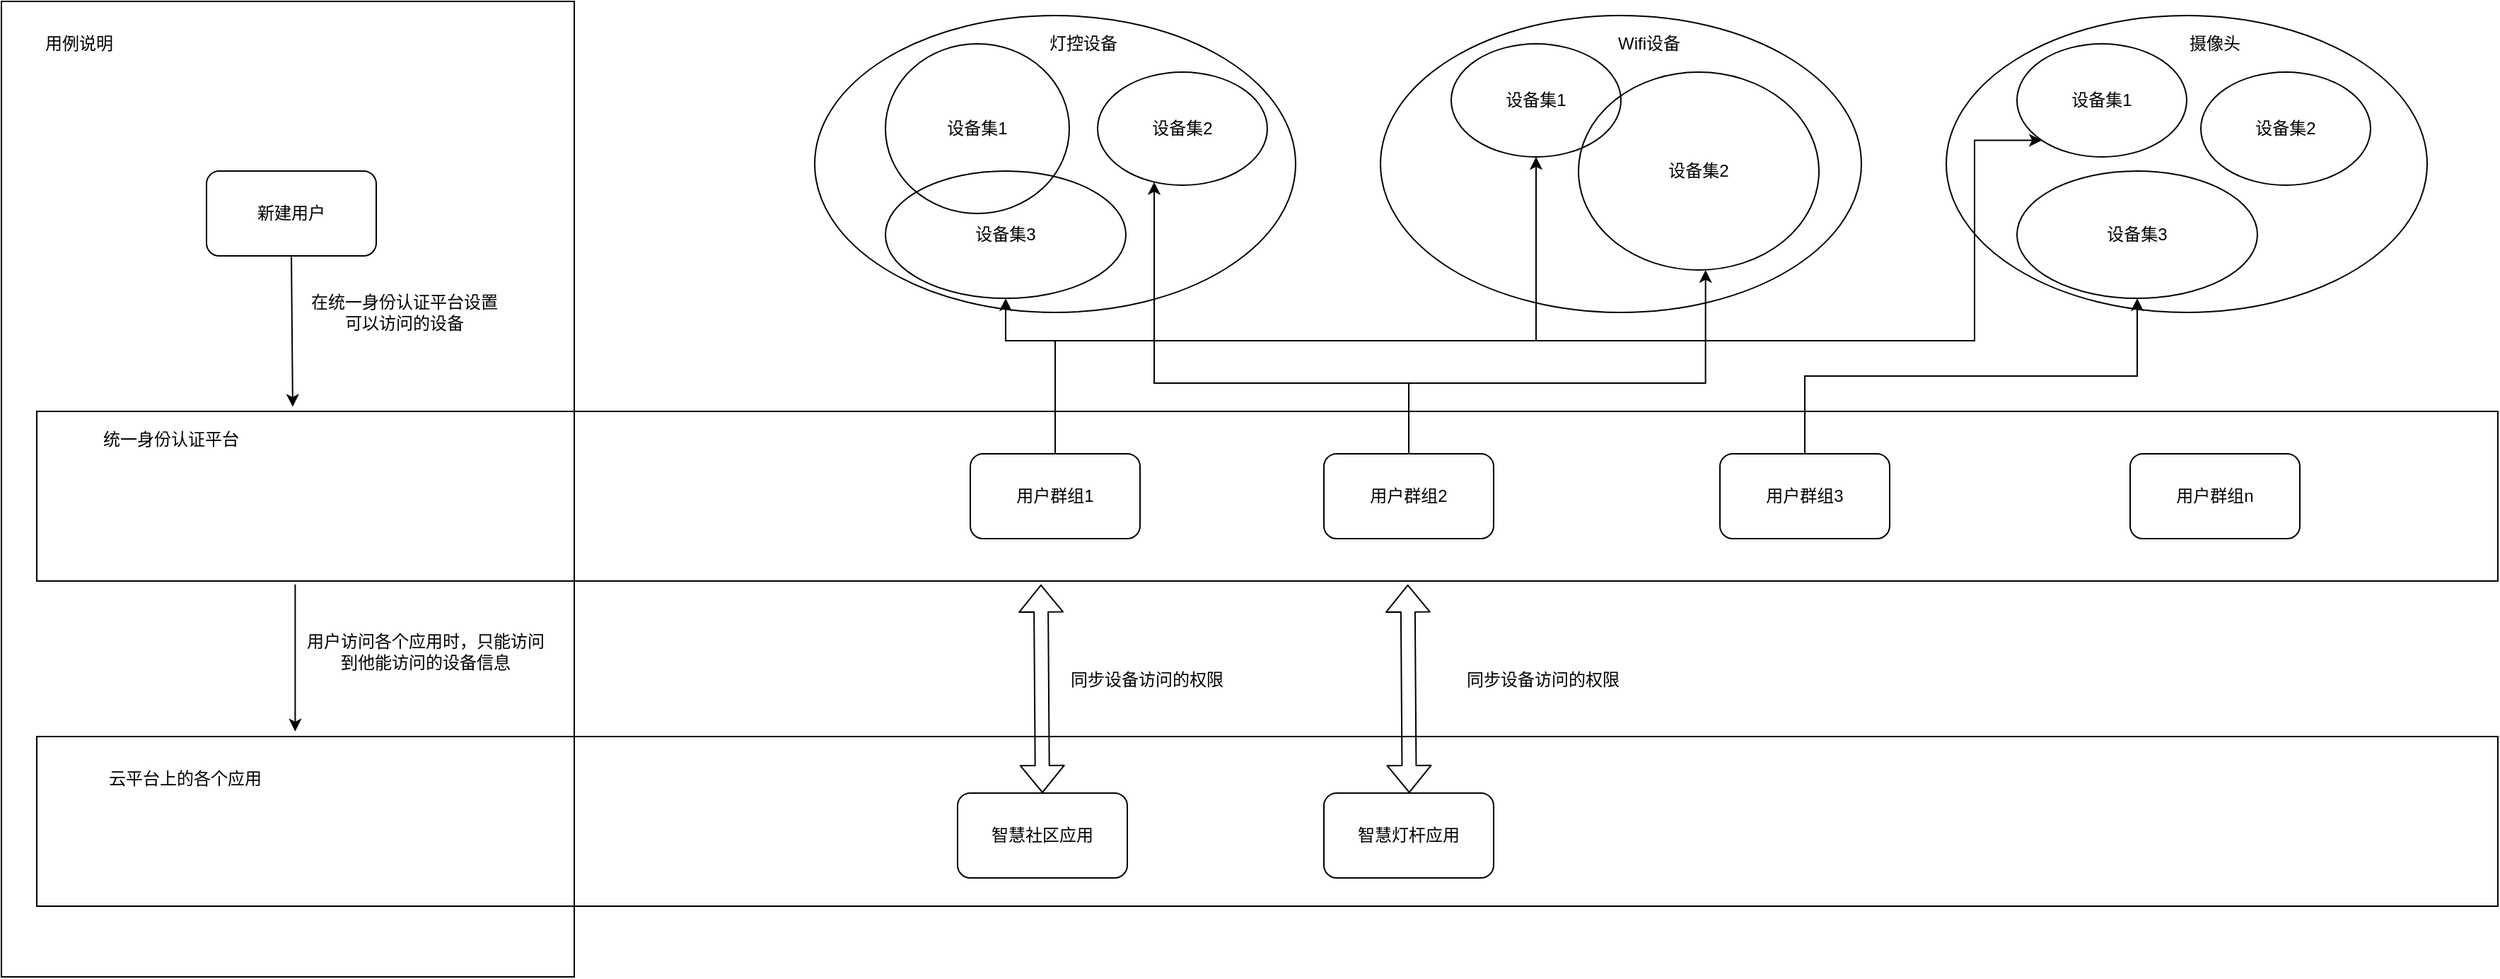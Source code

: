 <mxfile version="14.9.3" type="github">
  <diagram id="m5c8QIhB4_5hhPuWgGWi" name="Page-1">
    <mxGraphModel dx="2979" dy="830" grid="1" gridSize="10" guides="1" tooltips="1" connect="1" arrows="1" fold="1" page="1" pageScale="1" pageWidth="850" pageHeight="1100" math="0" shadow="0">
      <root>
        <mxCell id="0" />
        <mxCell id="1" parent="0" />
        <mxCell id="UI9DF7ZkgImTVSZ9xoxi-1" value="" style="ellipse;whiteSpace=wrap;html=1;" vertex="1" parent="1">
          <mxGeometry x="90" y="160" width="340" height="210" as="geometry" />
        </mxCell>
        <mxCell id="UI9DF7ZkgImTVSZ9xoxi-2" value="设备集1" style="ellipse;whiteSpace=wrap;html=1;" vertex="1" parent="1">
          <mxGeometry x="140" y="180" width="130" height="120" as="geometry" />
        </mxCell>
        <mxCell id="UI9DF7ZkgImTVSZ9xoxi-3" value="设备集2" style="ellipse;whiteSpace=wrap;html=1;" vertex="1" parent="1">
          <mxGeometry x="290" y="200" width="120" height="80" as="geometry" />
        </mxCell>
        <mxCell id="UI9DF7ZkgImTVSZ9xoxi-4" value="设备集3" style="ellipse;whiteSpace=wrap;html=1;fillColor=none;" vertex="1" parent="1">
          <mxGeometry x="140" y="270" width="170" height="90" as="geometry" />
        </mxCell>
        <mxCell id="UI9DF7ZkgImTVSZ9xoxi-5" value="灯控设备" style="text;html=1;strokeColor=none;fillColor=none;align=center;verticalAlign=middle;whiteSpace=wrap;rounded=0;" vertex="1" parent="1">
          <mxGeometry x="250" y="170" width="60" height="20" as="geometry" />
        </mxCell>
        <mxCell id="UI9DF7ZkgImTVSZ9xoxi-6" value="" style="ellipse;whiteSpace=wrap;html=1;" vertex="1" parent="1">
          <mxGeometry x="490" y="160" width="340" height="210" as="geometry" />
        </mxCell>
        <mxCell id="UI9DF7ZkgImTVSZ9xoxi-7" value="设备集1" style="ellipse;whiteSpace=wrap;html=1;" vertex="1" parent="1">
          <mxGeometry x="540" y="180" width="120" height="80" as="geometry" />
        </mxCell>
        <mxCell id="UI9DF7ZkgImTVSZ9xoxi-8" value="设备集2" style="ellipse;whiteSpace=wrap;html=1;fillColor=none;" vertex="1" parent="1">
          <mxGeometry x="630" y="200" width="170" height="140" as="geometry" />
        </mxCell>
        <mxCell id="UI9DF7ZkgImTVSZ9xoxi-10" value="Wifi设备" style="text;html=1;strokeColor=none;fillColor=none;align=center;verticalAlign=middle;whiteSpace=wrap;rounded=0;" vertex="1" parent="1">
          <mxGeometry x="650" y="170" width="60" height="20" as="geometry" />
        </mxCell>
        <mxCell id="UI9DF7ZkgImTVSZ9xoxi-11" value="" style="ellipse;whiteSpace=wrap;html=1;" vertex="1" parent="1">
          <mxGeometry x="890" y="160" width="340" height="210" as="geometry" />
        </mxCell>
        <mxCell id="UI9DF7ZkgImTVSZ9xoxi-12" value="设备集1" style="ellipse;whiteSpace=wrap;html=1;" vertex="1" parent="1">
          <mxGeometry x="940" y="180" width="120" height="80" as="geometry" />
        </mxCell>
        <mxCell id="UI9DF7ZkgImTVSZ9xoxi-13" value="设备集2" style="ellipse;whiteSpace=wrap;html=1;" vertex="1" parent="1">
          <mxGeometry x="1070" y="200" width="120" height="80" as="geometry" />
        </mxCell>
        <mxCell id="UI9DF7ZkgImTVSZ9xoxi-14" value="设备集3" style="ellipse;whiteSpace=wrap;html=1;" vertex="1" parent="1">
          <mxGeometry x="940" y="270" width="170" height="90" as="geometry" />
        </mxCell>
        <mxCell id="UI9DF7ZkgImTVSZ9xoxi-15" value="摄像头" style="text;html=1;strokeColor=none;fillColor=none;align=center;verticalAlign=middle;whiteSpace=wrap;rounded=0;" vertex="1" parent="1">
          <mxGeometry x="1050" y="170" width="60" height="20" as="geometry" />
        </mxCell>
        <mxCell id="UI9DF7ZkgImTVSZ9xoxi-16" value="" style="rounded=0;whiteSpace=wrap;html=1;" vertex="1" parent="1">
          <mxGeometry x="-460" y="440" width="1740" height="120" as="geometry" />
        </mxCell>
        <mxCell id="UI9DF7ZkgImTVSZ9xoxi-19" style="edgeStyle=orthogonalEdgeStyle;rounded=0;orthogonalLoop=1;jettySize=auto;html=1;exitX=0.5;exitY=0;exitDx=0;exitDy=0;" edge="1" parent="1" source="UI9DF7ZkgImTVSZ9xoxi-17" target="UI9DF7ZkgImTVSZ9xoxi-4">
          <mxGeometry relative="1" as="geometry">
            <Array as="points">
              <mxPoint x="260" y="390" />
              <mxPoint x="225" y="390" />
            </Array>
          </mxGeometry>
        </mxCell>
        <mxCell id="UI9DF7ZkgImTVSZ9xoxi-20" style="edgeStyle=orthogonalEdgeStyle;rounded=0;orthogonalLoop=1;jettySize=auto;html=1;exitX=0.5;exitY=0;exitDx=0;exitDy=0;entryX=0.5;entryY=1;entryDx=0;entryDy=0;" edge="1" parent="1" source="UI9DF7ZkgImTVSZ9xoxi-17" target="UI9DF7ZkgImTVSZ9xoxi-7">
          <mxGeometry relative="1" as="geometry">
            <Array as="points">
              <mxPoint x="260" y="390" />
              <mxPoint x="600" y="390" />
            </Array>
          </mxGeometry>
        </mxCell>
        <mxCell id="UI9DF7ZkgImTVSZ9xoxi-21" style="edgeStyle=orthogonalEdgeStyle;rounded=0;orthogonalLoop=1;jettySize=auto;html=1;exitX=0.5;exitY=0;exitDx=0;exitDy=0;entryX=0;entryY=1;entryDx=0;entryDy=0;" edge="1" parent="1" source="UI9DF7ZkgImTVSZ9xoxi-17" target="UI9DF7ZkgImTVSZ9xoxi-12">
          <mxGeometry relative="1" as="geometry">
            <Array as="points">
              <mxPoint x="260" y="390" />
              <mxPoint x="910" y="390" />
              <mxPoint x="910" y="248" />
            </Array>
          </mxGeometry>
        </mxCell>
        <mxCell id="UI9DF7ZkgImTVSZ9xoxi-17" value="用户群组1" style="rounded=1;whiteSpace=wrap;html=1;" vertex="1" parent="1">
          <mxGeometry x="200" y="470" width="120" height="60" as="geometry" />
        </mxCell>
        <mxCell id="UI9DF7ZkgImTVSZ9xoxi-23" style="edgeStyle=orthogonalEdgeStyle;rounded=0;orthogonalLoop=1;jettySize=auto;html=1;exitX=0.5;exitY=0;exitDx=0;exitDy=0;" edge="1" parent="1" source="UI9DF7ZkgImTVSZ9xoxi-22" target="UI9DF7ZkgImTVSZ9xoxi-3">
          <mxGeometry relative="1" as="geometry">
            <Array as="points">
              <mxPoint x="510" y="420" />
              <mxPoint x="330" y="420" />
            </Array>
          </mxGeometry>
        </mxCell>
        <mxCell id="UI9DF7ZkgImTVSZ9xoxi-24" style="edgeStyle=orthogonalEdgeStyle;rounded=0;orthogonalLoop=1;jettySize=auto;html=1;exitX=0.5;exitY=0;exitDx=0;exitDy=0;entryX=0.676;entryY=0.857;entryDx=0;entryDy=0;entryPerimeter=0;" edge="1" parent="1" source="UI9DF7ZkgImTVSZ9xoxi-22" target="UI9DF7ZkgImTVSZ9xoxi-6">
          <mxGeometry relative="1" as="geometry" />
        </mxCell>
        <mxCell id="UI9DF7ZkgImTVSZ9xoxi-22" value="用户群组2" style="rounded=1;whiteSpace=wrap;html=1;" vertex="1" parent="1">
          <mxGeometry x="450" y="470" width="120" height="60" as="geometry" />
        </mxCell>
        <mxCell id="UI9DF7ZkgImTVSZ9xoxi-26" style="edgeStyle=orthogonalEdgeStyle;rounded=0;orthogonalLoop=1;jettySize=auto;html=1;exitX=0.5;exitY=0;exitDx=0;exitDy=0;entryX=0.5;entryY=1;entryDx=0;entryDy=0;" edge="1" parent="1" source="UI9DF7ZkgImTVSZ9xoxi-25" target="UI9DF7ZkgImTVSZ9xoxi-14">
          <mxGeometry relative="1" as="geometry" />
        </mxCell>
        <mxCell id="UI9DF7ZkgImTVSZ9xoxi-25" value="用户群组3" style="rounded=1;whiteSpace=wrap;html=1;" vertex="1" parent="1">
          <mxGeometry x="730" y="470" width="120" height="60" as="geometry" />
        </mxCell>
        <mxCell id="UI9DF7ZkgImTVSZ9xoxi-27" value="用户群组n" style="rounded=1;whiteSpace=wrap;html=1;" vertex="1" parent="1">
          <mxGeometry x="1020" y="470" width="120" height="60" as="geometry" />
        </mxCell>
        <mxCell id="UI9DF7ZkgImTVSZ9xoxi-28" value="" style="rounded=0;whiteSpace=wrap;html=1;" vertex="1" parent="1">
          <mxGeometry x="-460" y="670" width="1740" height="120" as="geometry" />
        </mxCell>
        <mxCell id="UI9DF7ZkgImTVSZ9xoxi-29" value="" style="shape=flexArrow;endArrow=classic;startArrow=classic;html=1;entryX=0.408;entryY=1.02;entryDx=0;entryDy=0;entryPerimeter=0;exitX=0.5;exitY=0;exitDx=0;exitDy=0;" edge="1" parent="1" source="UI9DF7ZkgImTVSZ9xoxi-30" target="UI9DF7ZkgImTVSZ9xoxi-16">
          <mxGeometry width="100" height="100" relative="1" as="geometry">
            <mxPoint x="-210" y="640" as="sourcePoint" />
            <mxPoint x="-110" y="540" as="targetPoint" />
          </mxGeometry>
        </mxCell>
        <mxCell id="UI9DF7ZkgImTVSZ9xoxi-30" value="智慧社区应用" style="rounded=1;whiteSpace=wrap;html=1;" vertex="1" parent="1">
          <mxGeometry x="191" y="710" width="120" height="60" as="geometry" />
        </mxCell>
        <mxCell id="UI9DF7ZkgImTVSZ9xoxi-31" value="智慧灯杆应用" style="rounded=1;whiteSpace=wrap;html=1;" vertex="1" parent="1">
          <mxGeometry x="450" y="710" width="120" height="60" as="geometry" />
        </mxCell>
        <mxCell id="UI9DF7ZkgImTVSZ9xoxi-32" value="" style="shape=flexArrow;endArrow=classic;startArrow=classic;html=1;entryX=0.408;entryY=1.02;entryDx=0;entryDy=0;entryPerimeter=0;exitX=0.5;exitY=0;exitDx=0;exitDy=0;" edge="1" parent="1">
          <mxGeometry width="100" height="100" relative="1" as="geometry">
            <mxPoint x="510.37" y="710.0" as="sourcePoint" />
            <mxPoint x="509.29" y="562.4" as="targetPoint" />
          </mxGeometry>
        </mxCell>
        <mxCell id="UI9DF7ZkgImTVSZ9xoxi-33" value="同步设备访问的权限" style="text;html=1;strokeColor=none;fillColor=none;align=center;verticalAlign=middle;whiteSpace=wrap;rounded=0;" vertex="1" parent="1">
          <mxGeometry x="260" y="620" width="130" height="20" as="geometry" />
        </mxCell>
        <mxCell id="UI9DF7ZkgImTVSZ9xoxi-34" value="同步设备访问的权限" style="text;html=1;strokeColor=none;fillColor=none;align=center;verticalAlign=middle;whiteSpace=wrap;rounded=0;" vertex="1" parent="1">
          <mxGeometry x="540" y="620" width="130" height="20" as="geometry" />
        </mxCell>
        <mxCell id="UI9DF7ZkgImTVSZ9xoxi-35" value="新建用户" style="rounded=1;whiteSpace=wrap;html=1;" vertex="1" parent="1">
          <mxGeometry x="-340" y="270" width="120" height="60" as="geometry" />
        </mxCell>
        <mxCell id="UI9DF7ZkgImTVSZ9xoxi-36" value="" style="endArrow=classic;html=1;exitX=0.5;exitY=1;exitDx=0;exitDy=0;entryX=0.104;entryY=-0.027;entryDx=0;entryDy=0;entryPerimeter=0;" edge="1" parent="1" source="UI9DF7ZkgImTVSZ9xoxi-35" target="UI9DF7ZkgImTVSZ9xoxi-16">
          <mxGeometry width="50" height="50" relative="1" as="geometry">
            <mxPoint x="-20" y="600" as="sourcePoint" />
            <mxPoint x="30" y="550" as="targetPoint" />
          </mxGeometry>
        </mxCell>
        <mxCell id="UI9DF7ZkgImTVSZ9xoxi-37" value="在统一身份认证平台设置可以访问的设备" style="text;html=1;strokeColor=none;fillColor=none;align=center;verticalAlign=middle;whiteSpace=wrap;rounded=0;" vertex="1" parent="1">
          <mxGeometry x="-270" y="360" width="140" height="20" as="geometry" />
        </mxCell>
        <mxCell id="UI9DF7ZkgImTVSZ9xoxi-38" value="统一身份认证平台" style="text;html=1;strokeColor=none;fillColor=none;align=center;verticalAlign=middle;whiteSpace=wrap;rounded=0;" vertex="1" parent="1">
          <mxGeometry x="-440" y="450" width="150" height="20" as="geometry" />
        </mxCell>
        <mxCell id="UI9DF7ZkgImTVSZ9xoxi-39" value="" style="endArrow=classic;html=1;exitX=0.105;exitY=1.02;exitDx=0;exitDy=0;exitPerimeter=0;entryX=0.105;entryY=-0.03;entryDx=0;entryDy=0;entryPerimeter=0;" edge="1" parent="1" source="UI9DF7ZkgImTVSZ9xoxi-16" target="UI9DF7ZkgImTVSZ9xoxi-28">
          <mxGeometry width="50" height="50" relative="1" as="geometry">
            <mxPoint x="-20" y="550" as="sourcePoint" />
            <mxPoint x="30" y="500" as="targetPoint" />
          </mxGeometry>
        </mxCell>
        <mxCell id="UI9DF7ZkgImTVSZ9xoxi-40" value="用户访问各个应用时，只能访问到他能访问的设备信息" style="text;html=1;strokeColor=none;fillColor=none;align=center;verticalAlign=middle;whiteSpace=wrap;rounded=0;" vertex="1" parent="1">
          <mxGeometry x="-270" y="600" width="170" height="20" as="geometry" />
        </mxCell>
        <mxCell id="UI9DF7ZkgImTVSZ9xoxi-41" value="云平台上的各个应用" style="text;html=1;strokeColor=none;fillColor=none;align=center;verticalAlign=middle;whiteSpace=wrap;rounded=0;" vertex="1" parent="1">
          <mxGeometry x="-425" y="690" width="140" height="20" as="geometry" />
        </mxCell>
        <mxCell id="UI9DF7ZkgImTVSZ9xoxi-42" value="" style="rounded=0;whiteSpace=wrap;html=1;fillColor=none;" vertex="1" parent="1">
          <mxGeometry x="-485" y="150" width="405" height="690" as="geometry" />
        </mxCell>
        <mxCell id="UI9DF7ZkgImTVSZ9xoxi-43" value="用例说明" style="text;html=1;strokeColor=none;fillColor=none;align=center;verticalAlign=middle;whiteSpace=wrap;rounded=0;" vertex="1" parent="1">
          <mxGeometry x="-470" y="170" width="80" height="20" as="geometry" />
        </mxCell>
      </root>
    </mxGraphModel>
  </diagram>
</mxfile>
